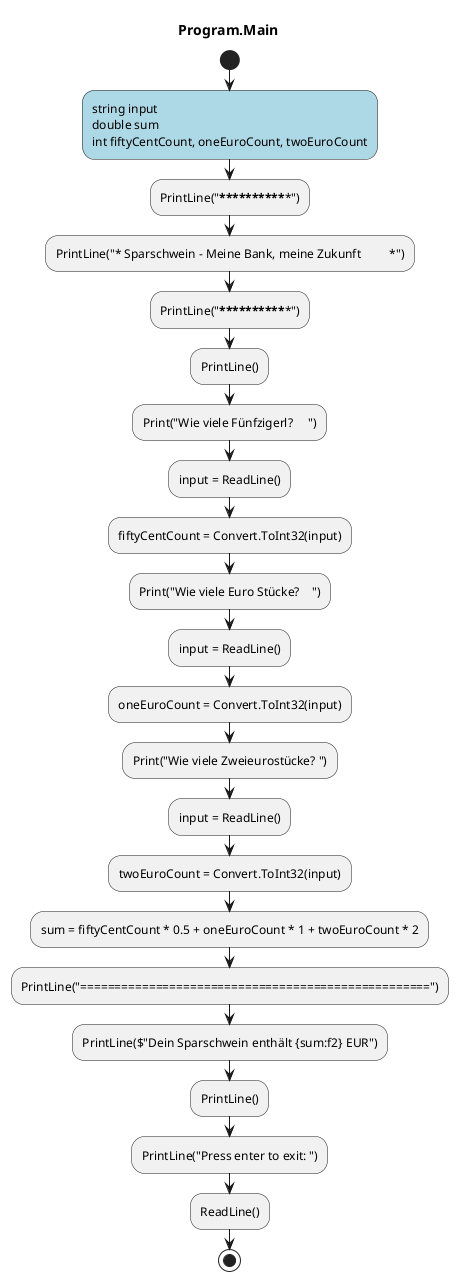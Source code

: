 @startuml Program.Main
title Program.Main
start
#LightBlue:string input
double sum
int fiftyCentCount, oneEuroCount, twoEuroCount;
:PrintLine("***************************************************");
:PrintLine("* Sparschwein - Meine Bank, meine Zukunft         *");
:PrintLine("***************************************************");
:PrintLine();
:Print("Wie viele Fünfzigerl?     ");
:input = ReadLine();
:fiftyCentCount = Convert.ToInt32(input);
:Print("Wie viele Euro Stücke?    ");
:input = ReadLine();
:oneEuroCount = Convert.ToInt32(input);
:Print("Wie viele Zweieurostücke? ");
:input = ReadLine();
:twoEuroCount = Convert.ToInt32(input);
:sum = fiftyCentCount * 0.5 + oneEuroCount * 1 + twoEuroCount * 2;
:PrintLine("===================================================");
:PrintLine($"Dein Sparschwein enthält {sum:f2} EUR");
:PrintLine();
:PrintLine("Press enter to exit: ");
:ReadLine();
stop
@enduml
